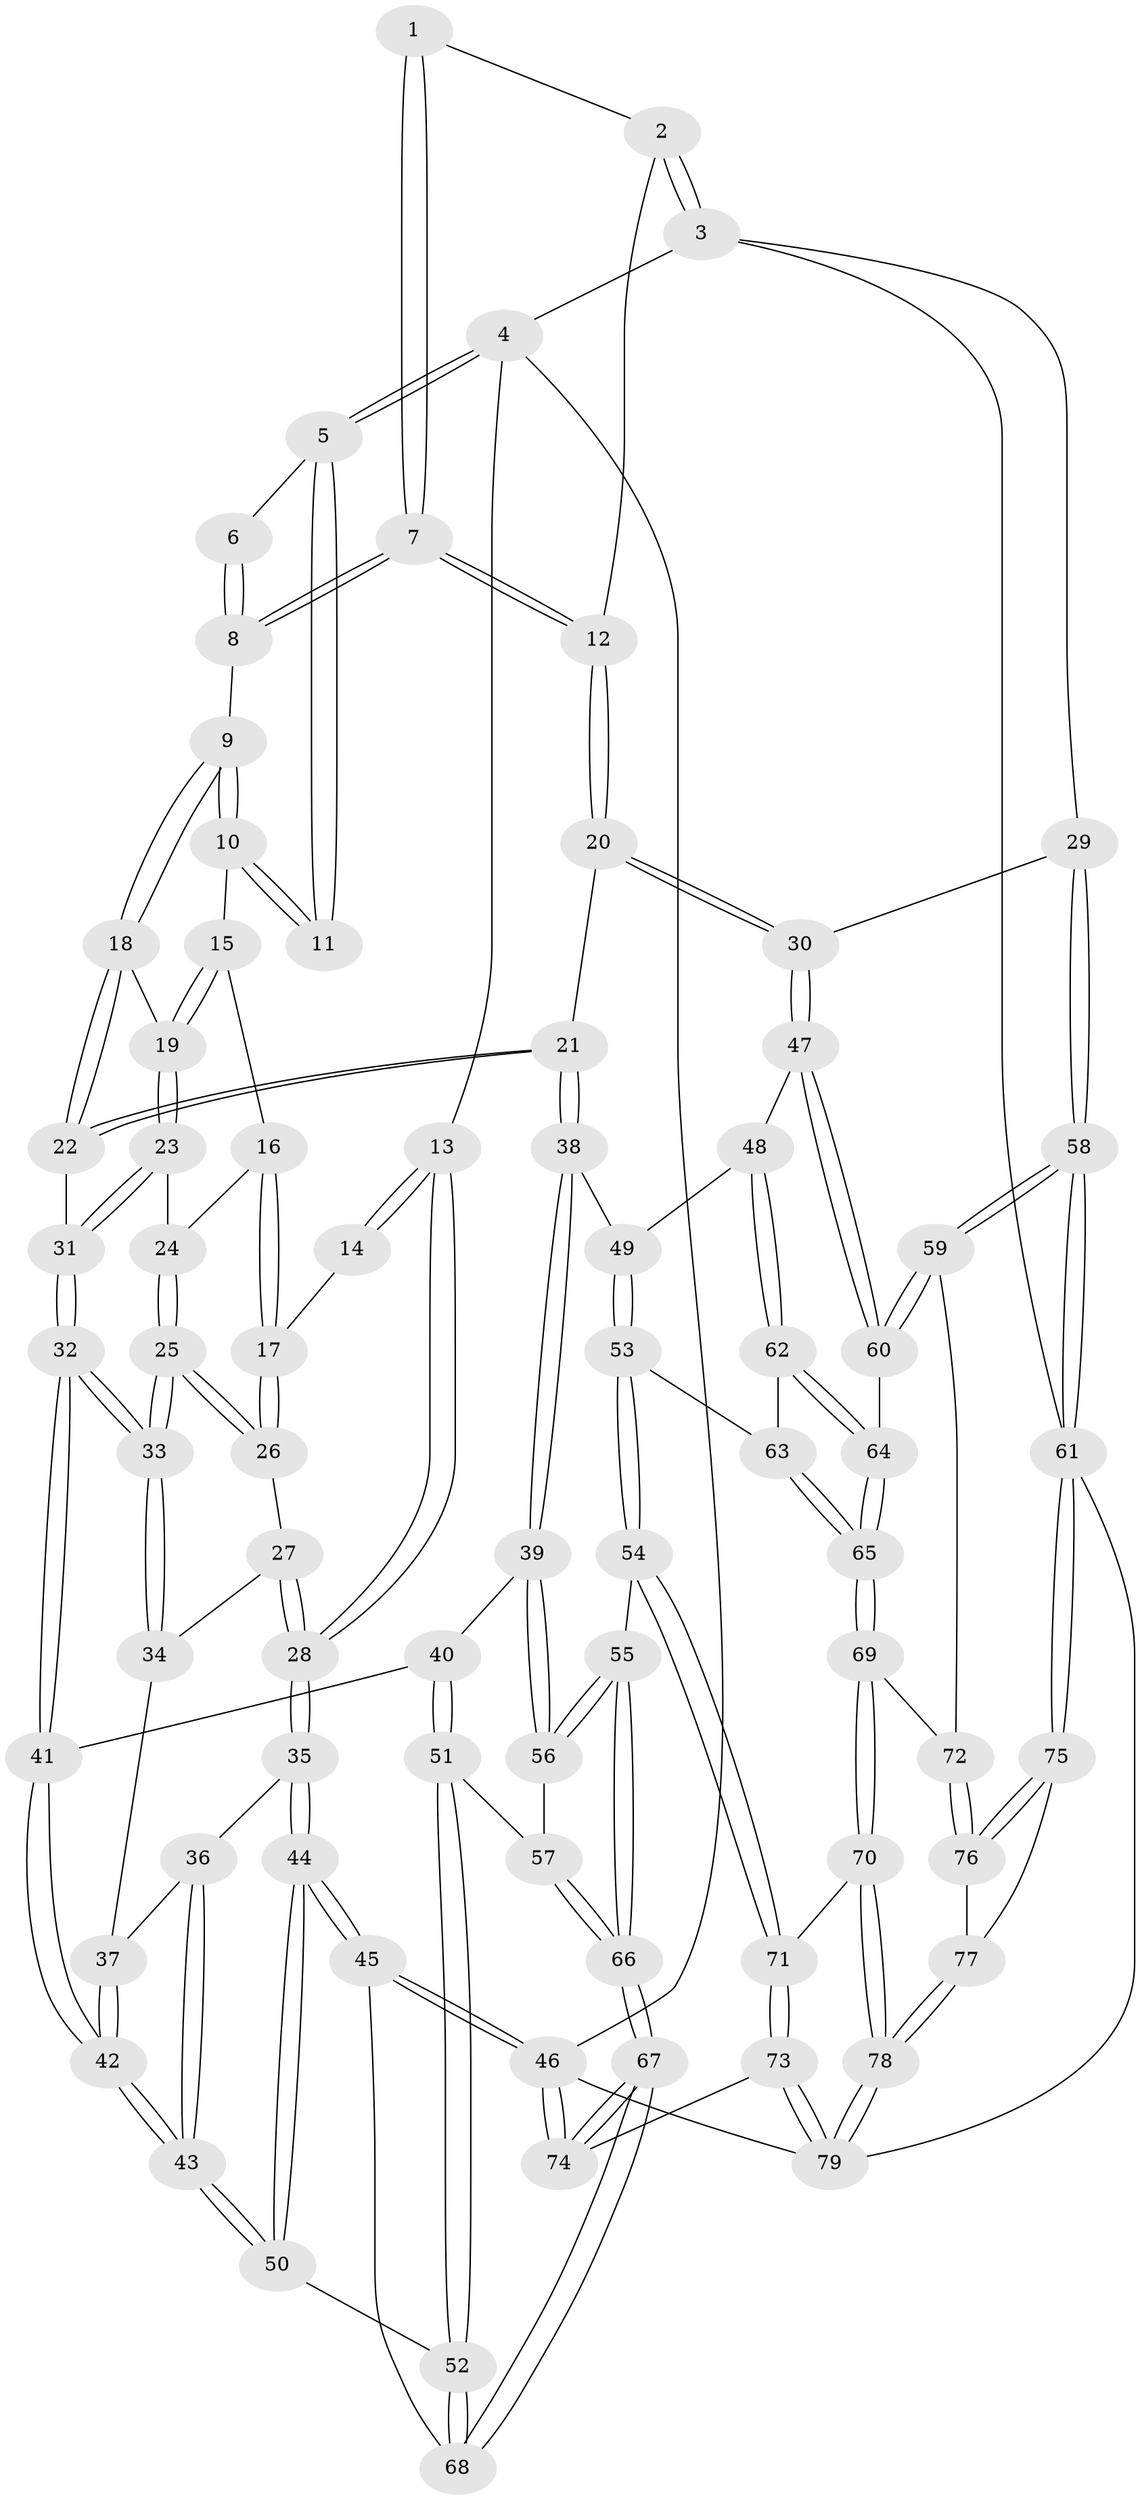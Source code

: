 // coarse degree distribution, {2: 0.020833333333333332, 4: 0.3333333333333333, 5: 0.3125, 7: 0.020833333333333332, 3: 0.20833333333333334, 6: 0.10416666666666667}
// Generated by graph-tools (version 1.1) at 2025/42/03/06/25 10:42:26]
// undirected, 79 vertices, 194 edges
graph export_dot {
graph [start="1"]
  node [color=gray90,style=filled];
  1 [pos="+0.49243144557353397+0"];
  2 [pos="+0.7705827331930626+0"];
  3 [pos="+1+0"];
  4 [pos="+0+0"];
  5 [pos="+0.30024341569773993+0"];
  6 [pos="+0.36049989053752796+0"];
  7 [pos="+0.5182751040399284+0.14215934859672555"];
  8 [pos="+0.42981716063572456+0.1496567021620949"];
  9 [pos="+0.4260676092024905+0.1510956312154472"];
  10 [pos="+0.29304512780884845+0.11648714442479977"];
  11 [pos="+0.28730891829746097+0.10636037854470877"];
  12 [pos="+0.5799058173325121+0.17826189047593083"];
  13 [pos="+0+0"];
  14 [pos="+0.11546230570249756+0.10611179280332941"];
  15 [pos="+0.28567225775355726+0.13838375524590923"];
  16 [pos="+0.23716936756982773+0.2264771324174768"];
  17 [pos="+0.19814843468962615+0.23618331790728084"];
  18 [pos="+0.4120298646491119+0.19356116419312502"];
  19 [pos="+0.3559776939735834+0.2744946063433518"];
  20 [pos="+0.6763195706158307+0.2994655058609794"];
  21 [pos="+0.6072137546348119+0.3738636889186317"];
  22 [pos="+0.4664502112776274+0.3280280837674967"];
  23 [pos="+0.3534422882990601+0.2815804887375224"];
  24 [pos="+0.25716366028882887+0.2485689232847138"];
  25 [pos="+0.26144106976878717+0.3497567009366177"];
  26 [pos="+0.16364827903621032+0.2702437231476047"];
  27 [pos="+0.1453448119740261+0.28122414557728515"];
  28 [pos="+0+0.03076911393290528"];
  29 [pos="+1+0.23748477073099145"];
  30 [pos="+1+0.245390002030891"];
  31 [pos="+0.36420663662038566+0.3226391061081667"];
  32 [pos="+0.2936693483180207+0.4249642891655679"];
  33 [pos="+0.2839269790592524+0.4104160008813335"];
  34 [pos="+0.14157000334669084+0.31577124948942153"];
  35 [pos="+0+0.2577231837466527"];
  36 [pos="+0+0.3594177049155786"];
  37 [pos="+0.12465328014348362+0.34693028177679996"];
  38 [pos="+0.5863507531536709+0.4269701027854925"];
  39 [pos="+0.43132189697628825+0.5124020939008658"];
  40 [pos="+0.31456840667730535+0.47524704060509276"];
  41 [pos="+0.2919066765277505+0.456038705188138"];
  42 [pos="+0.1498690407261936+0.4972305274863547"];
  43 [pos="+0.13776014771015516+0.5070947557556031"];
  44 [pos="+0+0.5914551033502816"];
  45 [pos="+0+0.6369089244681448"];
  46 [pos="+0+1"];
  47 [pos="+0.8807562576683464+0.5390068567915197"];
  48 [pos="+0.7041419018806604+0.5848843642489204"];
  49 [pos="+0.6032936334230626+0.4714137380138884"];
  50 [pos="+0.08240446652054462+0.5915505150465629"];
  51 [pos="+0.28507308516600277+0.6361465878196274"];
  52 [pos="+0.12615296788069932+0.6542146142566073"];
  53 [pos="+0.569780087042708+0.6586249526710553"];
  54 [pos="+0.5254050280207387+0.7093871804164291"];
  55 [pos="+0.4426835112458792+0.6481983749174131"];
  56 [pos="+0.43763069545159644+0.6374957309991262"];
  57 [pos="+0.2954439439524593+0.6465167744342336"];
  58 [pos="+1+0.7620184367707703"];
  59 [pos="+0.900854091492851+0.7171481369706549"];
  60 [pos="+0.8737126098161516+0.6201470196020216"];
  61 [pos="+1+0.9906550477060455"];
  62 [pos="+0.7015220382753888+0.611627509448524"];
  63 [pos="+0.6249430767946299+0.6533174093792233"];
  64 [pos="+0.7303866624766457+0.6866866346062444"];
  65 [pos="+0.7184838127353689+0.7593375799667312"];
  66 [pos="+0.3143264762076614+0.7882953053610021"];
  67 [pos="+0.22844996727433917+1"];
  68 [pos="+0.15669278422792202+0.8080091112723561"];
  69 [pos="+0.7181987233077264+0.7776008748074376"];
  70 [pos="+0.6949846573192617+0.7971073391138479"];
  71 [pos="+0.5433907580579969+0.781314940835683"];
  72 [pos="+0.850317408781589+0.7864533062013755"];
  73 [pos="+0.3173389708662086+1"];
  74 [pos="+0.23007760378438813+1"];
  75 [pos="+1+0.9352601193973967"];
  76 [pos="+0.8621936774605321+0.8152086955479133"];
  77 [pos="+0.8439769182121136+0.942882831310376"];
  78 [pos="+0.7222780387530771+1"];
  79 [pos="+0.6760626404374892+1"];
  1 -- 2;
  1 -- 7;
  1 -- 7;
  2 -- 3;
  2 -- 3;
  2 -- 12;
  3 -- 4;
  3 -- 29;
  3 -- 61;
  4 -- 5;
  4 -- 5;
  4 -- 13;
  4 -- 46;
  5 -- 6;
  5 -- 11;
  5 -- 11;
  6 -- 8;
  6 -- 8;
  7 -- 8;
  7 -- 8;
  7 -- 12;
  7 -- 12;
  8 -- 9;
  9 -- 10;
  9 -- 10;
  9 -- 18;
  9 -- 18;
  10 -- 11;
  10 -- 11;
  10 -- 15;
  12 -- 20;
  12 -- 20;
  13 -- 14;
  13 -- 14;
  13 -- 28;
  13 -- 28;
  14 -- 17;
  15 -- 16;
  15 -- 19;
  15 -- 19;
  16 -- 17;
  16 -- 17;
  16 -- 24;
  17 -- 26;
  17 -- 26;
  18 -- 19;
  18 -- 22;
  18 -- 22;
  19 -- 23;
  19 -- 23;
  20 -- 21;
  20 -- 30;
  20 -- 30;
  21 -- 22;
  21 -- 22;
  21 -- 38;
  21 -- 38;
  22 -- 31;
  23 -- 24;
  23 -- 31;
  23 -- 31;
  24 -- 25;
  24 -- 25;
  25 -- 26;
  25 -- 26;
  25 -- 33;
  25 -- 33;
  26 -- 27;
  27 -- 28;
  27 -- 28;
  27 -- 34;
  28 -- 35;
  28 -- 35;
  29 -- 30;
  29 -- 58;
  29 -- 58;
  30 -- 47;
  30 -- 47;
  31 -- 32;
  31 -- 32;
  32 -- 33;
  32 -- 33;
  32 -- 41;
  32 -- 41;
  33 -- 34;
  33 -- 34;
  34 -- 37;
  35 -- 36;
  35 -- 44;
  35 -- 44;
  36 -- 37;
  36 -- 43;
  36 -- 43;
  37 -- 42;
  37 -- 42;
  38 -- 39;
  38 -- 39;
  38 -- 49;
  39 -- 40;
  39 -- 56;
  39 -- 56;
  40 -- 41;
  40 -- 51;
  40 -- 51;
  41 -- 42;
  41 -- 42;
  42 -- 43;
  42 -- 43;
  43 -- 50;
  43 -- 50;
  44 -- 45;
  44 -- 45;
  44 -- 50;
  44 -- 50;
  45 -- 46;
  45 -- 46;
  45 -- 68;
  46 -- 74;
  46 -- 74;
  46 -- 79;
  47 -- 48;
  47 -- 60;
  47 -- 60;
  48 -- 49;
  48 -- 62;
  48 -- 62;
  49 -- 53;
  49 -- 53;
  50 -- 52;
  51 -- 52;
  51 -- 52;
  51 -- 57;
  52 -- 68;
  52 -- 68;
  53 -- 54;
  53 -- 54;
  53 -- 63;
  54 -- 55;
  54 -- 71;
  54 -- 71;
  55 -- 56;
  55 -- 56;
  55 -- 66;
  55 -- 66;
  56 -- 57;
  57 -- 66;
  57 -- 66;
  58 -- 59;
  58 -- 59;
  58 -- 61;
  58 -- 61;
  59 -- 60;
  59 -- 60;
  59 -- 72;
  60 -- 64;
  61 -- 75;
  61 -- 75;
  61 -- 79;
  62 -- 63;
  62 -- 64;
  62 -- 64;
  63 -- 65;
  63 -- 65;
  64 -- 65;
  64 -- 65;
  65 -- 69;
  65 -- 69;
  66 -- 67;
  66 -- 67;
  67 -- 68;
  67 -- 68;
  67 -- 74;
  67 -- 74;
  69 -- 70;
  69 -- 70;
  69 -- 72;
  70 -- 71;
  70 -- 78;
  70 -- 78;
  71 -- 73;
  71 -- 73;
  72 -- 76;
  72 -- 76;
  73 -- 74;
  73 -- 79;
  73 -- 79;
  75 -- 76;
  75 -- 76;
  75 -- 77;
  76 -- 77;
  77 -- 78;
  77 -- 78;
  78 -- 79;
  78 -- 79;
}
